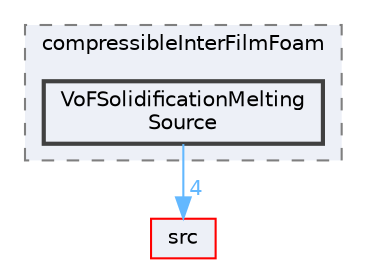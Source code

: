 digraph "applications/solvers/multiphase/compressibleInterFoam/compressibleInterFilmFoam/VoFSolidificationMeltingSource"
{
 // LATEX_PDF_SIZE
  bgcolor="transparent";
  edge [fontname=Helvetica,fontsize=10,labelfontname=Helvetica,labelfontsize=10];
  node [fontname=Helvetica,fontsize=10,shape=box,height=0.2,width=0.4];
  compound=true
  subgraph clusterdir_75b9f74adb163bfb4b9c016bd690a11e {
    graph [ bgcolor="#edf0f7", pencolor="grey50", label="compressibleInterFilmFoam", fontname=Helvetica,fontsize=10 style="filled,dashed", URL="dir_75b9f74adb163bfb4b9c016bd690a11e.html",tooltip=""]
  dir_b5956064bdb30fbe9cebb860a4e205d6 [label="VoFSolidificationMelting\lSource", fillcolor="#edf0f7", color="grey25", style="filled,bold", URL="dir_b5956064bdb30fbe9cebb860a4e205d6.html",tooltip=""];
  }
  dir_68267d1309a1af8e8297ef4c3efbcdba [label="src", fillcolor="#edf0f7", color="red", style="filled", URL="dir_68267d1309a1af8e8297ef4c3efbcdba.html",tooltip=""];
  dir_b5956064bdb30fbe9cebb860a4e205d6->dir_68267d1309a1af8e8297ef4c3efbcdba [headlabel="4", labeldistance=1.5 headhref="dir_004292_003729.html" href="dir_004292_003729.html" color="steelblue1" fontcolor="steelblue1"];
}
